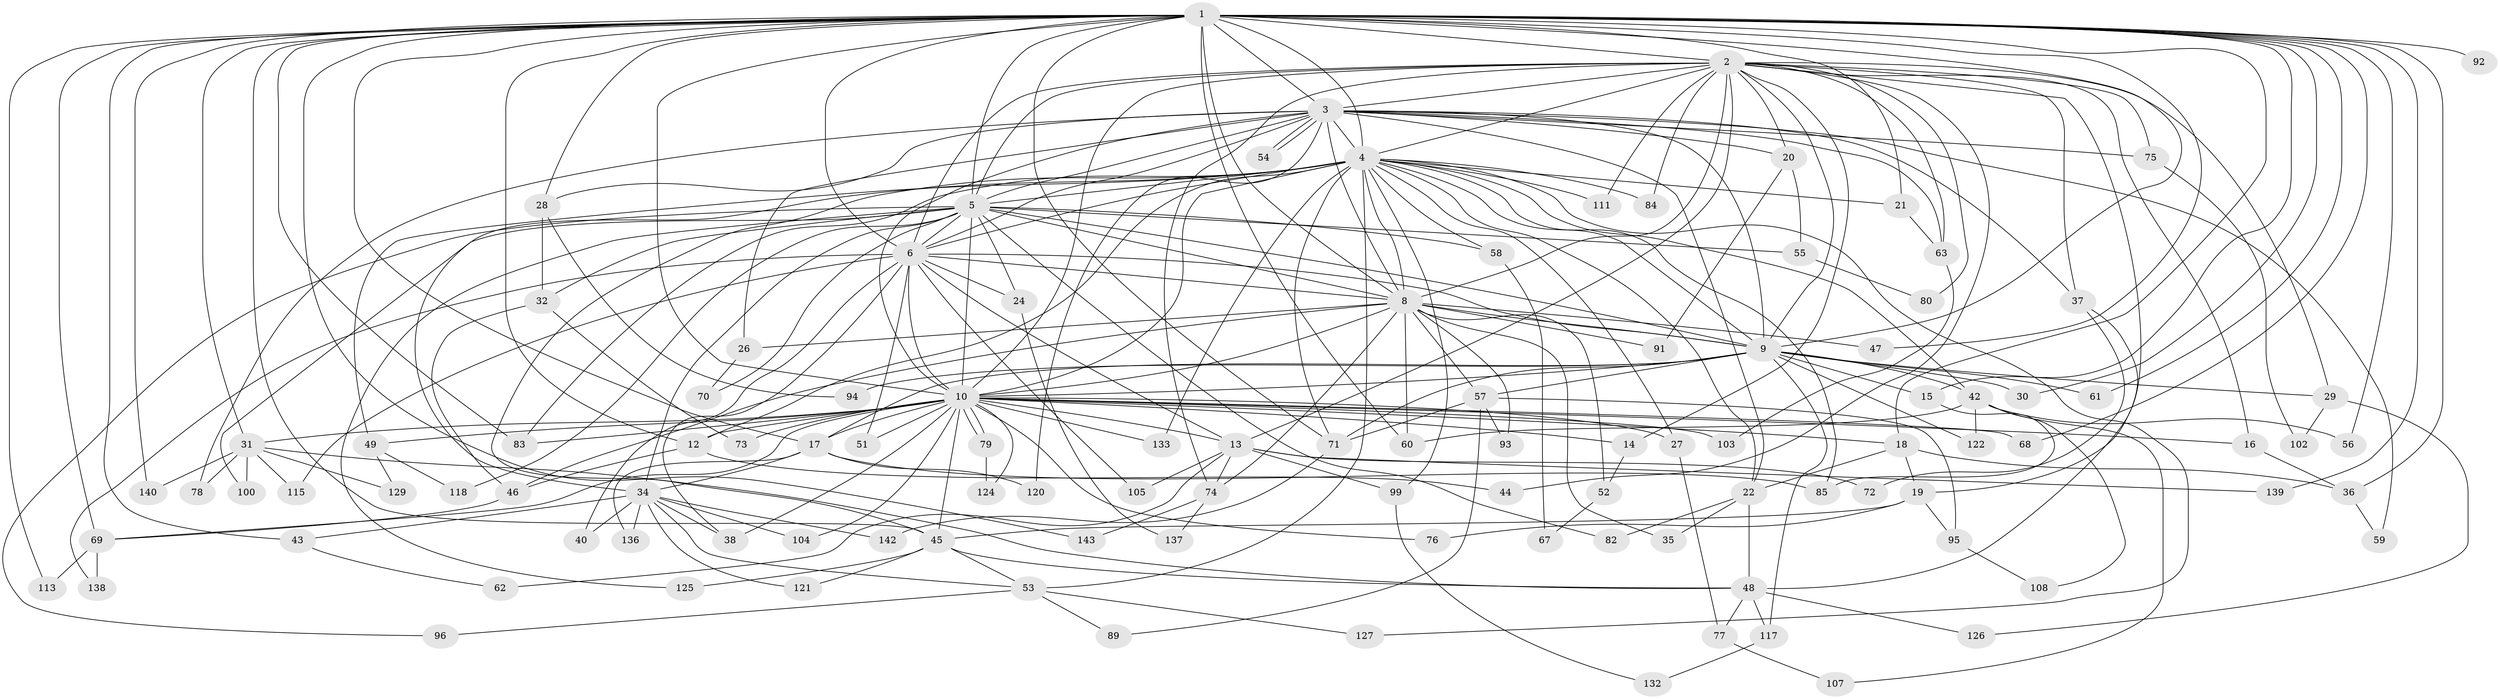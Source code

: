 // original degree distribution, {23: 0.020833333333333332, 26: 0.006944444444444444, 29: 0.006944444444444444, 21: 0.020833333333333332, 18: 0.006944444444444444, 34: 0.006944444444444444, 3: 0.2152777777777778, 6: 0.020833333333333332, 9: 0.006944444444444444, 4: 0.10416666666666667, 7: 0.020833333333333332, 5: 0.020833333333333332, 2: 0.5277777777777778, 8: 0.006944444444444444, 11: 0.006944444444444444}
// Generated by graph-tools (version 1.1) at 2025/11/02/27/25 16:11:01]
// undirected, 110 vertices, 258 edges
graph export_dot {
graph [start="1"]
  node [color=gray90,style=filled];
  1 [super="+7"];
  2 [super="+33"];
  3 [super="+88"];
  4 [super="+25"];
  5 [super="+116"];
  6 [super="+11"];
  8 [super="+119"];
  9 [super="+112"];
  10 [super="+97"];
  12 [super="+90"];
  13 [super="+131"];
  14;
  15 [super="+39"];
  16 [super="+41"];
  17 [super="+128"];
  18 [super="+123"];
  19 [super="+50"];
  20 [super="+86"];
  21;
  22 [super="+23"];
  24;
  26;
  27;
  28;
  29;
  30;
  31 [super="+87"];
  32;
  34 [super="+65"];
  35;
  36;
  37;
  38 [super="+114"];
  40;
  42;
  43;
  44;
  45 [super="+98"];
  46 [super="+106"];
  47;
  48 [super="+141"];
  49;
  51;
  52;
  53 [super="+64"];
  54;
  55;
  56;
  57 [super="+101"];
  58;
  59;
  60 [super="+66"];
  61;
  62;
  63 [super="+110"];
  67;
  68;
  69 [super="+109"];
  70;
  71 [super="+81"];
  72;
  73;
  74 [super="+130"];
  75;
  76;
  77;
  78;
  79;
  80;
  82;
  83 [super="+144"];
  84;
  85 [super="+134"];
  89;
  91;
  92;
  93;
  94;
  95;
  96;
  99;
  100;
  102;
  103;
  104;
  105;
  107;
  108;
  111 [super="+135"];
  113;
  115;
  117;
  118;
  120;
  121;
  122;
  124;
  125;
  126;
  127;
  129;
  132;
  133;
  136;
  137;
  138;
  139;
  140;
  142;
  143;
  1 -- 2 [weight=2];
  1 -- 3 [weight=2];
  1 -- 4 [weight=2];
  1 -- 5 [weight=2];
  1 -- 6 [weight=3];
  1 -- 8 [weight=2];
  1 -- 9 [weight=2];
  1 -- 10 [weight=2];
  1 -- 12;
  1 -- 15;
  1 -- 31;
  1 -- 36;
  1 -- 43;
  1 -- 45;
  1 -- 56;
  1 -- 61;
  1 -- 113;
  1 -- 139;
  1 -- 143;
  1 -- 68;
  1 -- 69;
  1 -- 140;
  1 -- 18;
  1 -- 21;
  1 -- 92;
  1 -- 28;
  1 -- 30;
  1 -- 47;
  1 -- 17;
  1 -- 60;
  1 -- 83;
  1 -- 71;
  2 -- 3;
  2 -- 4 [weight=2];
  2 -- 5;
  2 -- 6;
  2 -- 8;
  2 -- 9;
  2 -- 10;
  2 -- 14;
  2 -- 16;
  2 -- 19;
  2 -- 20 [weight=2];
  2 -- 29;
  2 -- 37;
  2 -- 44;
  2 -- 63;
  2 -- 74;
  2 -- 75;
  2 -- 80;
  2 -- 84;
  2 -- 111 [weight=2];
  2 -- 13;
  3 -- 4 [weight=2];
  3 -- 5;
  3 -- 6;
  3 -- 8;
  3 -- 9 [weight=2];
  3 -- 10;
  3 -- 20;
  3 -- 22;
  3 -- 26;
  3 -- 28;
  3 -- 37;
  3 -- 54;
  3 -- 54;
  3 -- 59;
  3 -- 75;
  3 -- 78;
  3 -- 120;
  3 -- 63;
  4 -- 5;
  4 -- 6;
  4 -- 8 [weight=2];
  4 -- 9;
  4 -- 10;
  4 -- 21;
  4 -- 22;
  4 -- 27;
  4 -- 34;
  4 -- 42;
  4 -- 49;
  4 -- 58;
  4 -- 71;
  4 -- 83;
  4 -- 84;
  4 -- 85;
  4 -- 99;
  4 -- 127;
  4 -- 133;
  4 -- 111;
  4 -- 12;
  4 -- 45;
  4 -- 53;
  5 -- 6;
  5 -- 8;
  5 -- 9 [weight=2];
  5 -- 10;
  5 -- 24;
  5 -- 32;
  5 -- 34;
  5 -- 55;
  5 -- 58;
  5 -- 70;
  5 -- 82;
  5 -- 96;
  5 -- 100;
  5 -- 118;
  5 -- 125;
  6 -- 8 [weight=2];
  6 -- 9;
  6 -- 10;
  6 -- 24;
  6 -- 40;
  6 -- 51;
  6 -- 105;
  6 -- 115;
  6 -- 138;
  6 -- 38;
  6 -- 13;
  8 -- 9;
  8 -- 10;
  8 -- 26;
  8 -- 35;
  8 -- 46;
  8 -- 47;
  8 -- 52;
  8 -- 57;
  8 -- 60;
  8 -- 74;
  8 -- 91;
  8 -- 93;
  9 -- 10;
  9 -- 15 [weight=2];
  9 -- 17;
  9 -- 29;
  9 -- 30;
  9 -- 42;
  9 -- 57;
  9 -- 61;
  9 -- 71;
  9 -- 94;
  9 -- 117;
  9 -- 122;
  10 -- 12 [weight=2];
  10 -- 13;
  10 -- 14;
  10 -- 16 [weight=2];
  10 -- 17;
  10 -- 18;
  10 -- 27;
  10 -- 31;
  10 -- 38;
  10 -- 45;
  10 -- 49;
  10 -- 51;
  10 -- 68;
  10 -- 69;
  10 -- 73;
  10 -- 76;
  10 -- 79;
  10 -- 79;
  10 -- 83;
  10 -- 103;
  10 -- 104;
  10 -- 124;
  10 -- 133;
  12 -- 44;
  12 -- 46;
  13 -- 62;
  13 -- 72;
  13 -- 99;
  13 -- 105;
  13 -- 139;
  13 -- 74;
  14 -- 52;
  15 -- 85;
  16 -- 36;
  17 -- 85;
  17 -- 120;
  17 -- 136;
  17 -- 34;
  18 -- 19;
  18 -- 22;
  18 -- 36;
  19 -- 95;
  19 -- 76;
  19 -- 45;
  20 -- 55;
  20 -- 91;
  21 -- 63;
  22 -- 35;
  22 -- 48;
  22 -- 82;
  24 -- 137;
  26 -- 70;
  27 -- 77;
  28 -- 32;
  28 -- 94;
  29 -- 102;
  29 -- 126;
  31 -- 78;
  31 -- 100;
  31 -- 115;
  31 -- 129;
  31 -- 140;
  31 -- 48;
  32 -- 73;
  32 -- 46;
  34 -- 38;
  34 -- 40;
  34 -- 43;
  34 -- 53;
  34 -- 104;
  34 -- 121;
  34 -- 136;
  34 -- 142;
  36 -- 59;
  37 -- 48;
  37 -- 72;
  42 -- 56;
  42 -- 60;
  42 -- 107;
  42 -- 108;
  42 -- 122;
  43 -- 62;
  45 -- 53;
  45 -- 121;
  45 -- 125;
  45 -- 48;
  46 -- 69;
  48 -- 77;
  48 -- 117;
  48 -- 126;
  49 -- 118;
  49 -- 129;
  52 -- 67;
  53 -- 96;
  53 -- 127;
  53 -- 89;
  55 -- 80;
  57 -- 89;
  57 -- 93;
  57 -- 95;
  57 -- 71;
  58 -- 67;
  63 -- 103;
  69 -- 138;
  69 -- 113;
  71 -- 142;
  74 -- 137;
  74 -- 143;
  75 -- 102;
  77 -- 107;
  79 -- 124;
  95 -- 108;
  99 -- 132;
  117 -- 132;
}
